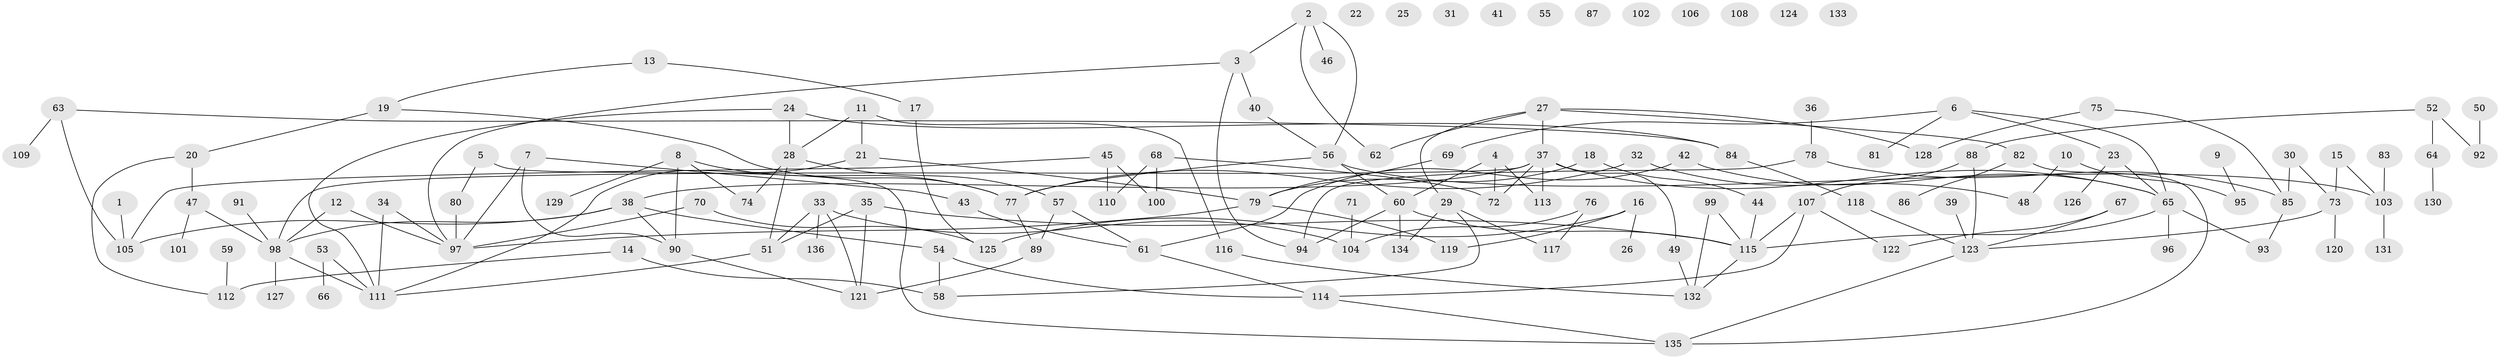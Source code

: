 // Generated by graph-tools (version 1.1) at 2025/00/03/09/25 03:00:43]
// undirected, 136 vertices, 172 edges
graph export_dot {
graph [start="1"]
  node [color=gray90,style=filled];
  1;
  2;
  3;
  4;
  5;
  6;
  7;
  8;
  9;
  10;
  11;
  12;
  13;
  14;
  15;
  16;
  17;
  18;
  19;
  20;
  21;
  22;
  23;
  24;
  25;
  26;
  27;
  28;
  29;
  30;
  31;
  32;
  33;
  34;
  35;
  36;
  37;
  38;
  39;
  40;
  41;
  42;
  43;
  44;
  45;
  46;
  47;
  48;
  49;
  50;
  51;
  52;
  53;
  54;
  55;
  56;
  57;
  58;
  59;
  60;
  61;
  62;
  63;
  64;
  65;
  66;
  67;
  68;
  69;
  70;
  71;
  72;
  73;
  74;
  75;
  76;
  77;
  78;
  79;
  80;
  81;
  82;
  83;
  84;
  85;
  86;
  87;
  88;
  89;
  90;
  91;
  92;
  93;
  94;
  95;
  96;
  97;
  98;
  99;
  100;
  101;
  102;
  103;
  104;
  105;
  106;
  107;
  108;
  109;
  110;
  111;
  112;
  113;
  114;
  115;
  116;
  117;
  118;
  119;
  120;
  121;
  122;
  123;
  124;
  125;
  126;
  127;
  128;
  129;
  130;
  131;
  132;
  133;
  134;
  135;
  136;
  1 -- 105;
  2 -- 3;
  2 -- 46;
  2 -- 56;
  2 -- 62;
  3 -- 40;
  3 -- 94;
  3 -- 97;
  4 -- 60;
  4 -- 72;
  4 -- 113;
  5 -- 80;
  5 -- 135;
  6 -- 23;
  6 -- 65;
  6 -- 69;
  6 -- 81;
  7 -- 43;
  7 -- 90;
  7 -- 97;
  8 -- 74;
  8 -- 77;
  8 -- 90;
  8 -- 129;
  9 -- 95;
  10 -- 48;
  10 -- 95;
  11 -- 21;
  11 -- 28;
  11 -- 116;
  12 -- 97;
  12 -- 98;
  13 -- 17;
  13 -- 19;
  14 -- 58;
  14 -- 112;
  15 -- 73;
  15 -- 103;
  16 -- 26;
  16 -- 119;
  16 -- 125;
  17 -- 125;
  18 -- 44;
  18 -- 79;
  19 -- 20;
  19 -- 77;
  20 -- 47;
  20 -- 112;
  21 -- 79;
  21 -- 111;
  23 -- 65;
  23 -- 126;
  24 -- 28;
  24 -- 84;
  24 -- 111;
  27 -- 29;
  27 -- 37;
  27 -- 62;
  27 -- 82;
  27 -- 128;
  28 -- 51;
  28 -- 57;
  28 -- 74;
  29 -- 58;
  29 -- 117;
  29 -- 134;
  30 -- 73;
  30 -- 85;
  32 -- 48;
  32 -- 77;
  33 -- 51;
  33 -- 104;
  33 -- 121;
  33 -- 136;
  34 -- 97;
  34 -- 111;
  35 -- 51;
  35 -- 115;
  35 -- 121;
  36 -- 78;
  37 -- 38;
  37 -- 49;
  37 -- 65;
  37 -- 72;
  37 -- 98;
  37 -- 113;
  38 -- 54;
  38 -- 90;
  38 -- 98;
  38 -- 105;
  39 -- 123;
  40 -- 56;
  42 -- 61;
  42 -- 65;
  43 -- 61;
  44 -- 115;
  45 -- 100;
  45 -- 105;
  45 -- 110;
  47 -- 98;
  47 -- 101;
  49 -- 132;
  50 -- 92;
  51 -- 111;
  52 -- 64;
  52 -- 88;
  52 -- 92;
  53 -- 66;
  53 -- 111;
  54 -- 58;
  54 -- 114;
  56 -- 60;
  56 -- 77;
  56 -- 103;
  57 -- 61;
  57 -- 89;
  59 -- 112;
  60 -- 94;
  60 -- 115;
  60 -- 134;
  61 -- 114;
  63 -- 84;
  63 -- 105;
  63 -- 109;
  64 -- 130;
  65 -- 93;
  65 -- 96;
  65 -- 115;
  67 -- 122;
  67 -- 123;
  68 -- 72;
  68 -- 100;
  68 -- 110;
  69 -- 79;
  70 -- 97;
  70 -- 125;
  71 -- 104;
  73 -- 120;
  73 -- 123;
  75 -- 85;
  75 -- 128;
  76 -- 104;
  76 -- 117;
  77 -- 89;
  78 -- 85;
  78 -- 94;
  79 -- 97;
  79 -- 119;
  80 -- 97;
  82 -- 86;
  82 -- 135;
  83 -- 103;
  84 -- 118;
  85 -- 93;
  88 -- 107;
  88 -- 123;
  89 -- 121;
  90 -- 121;
  91 -- 98;
  98 -- 111;
  98 -- 127;
  99 -- 115;
  99 -- 132;
  103 -- 131;
  107 -- 114;
  107 -- 115;
  107 -- 122;
  114 -- 135;
  115 -- 132;
  116 -- 132;
  118 -- 123;
  123 -- 135;
}
